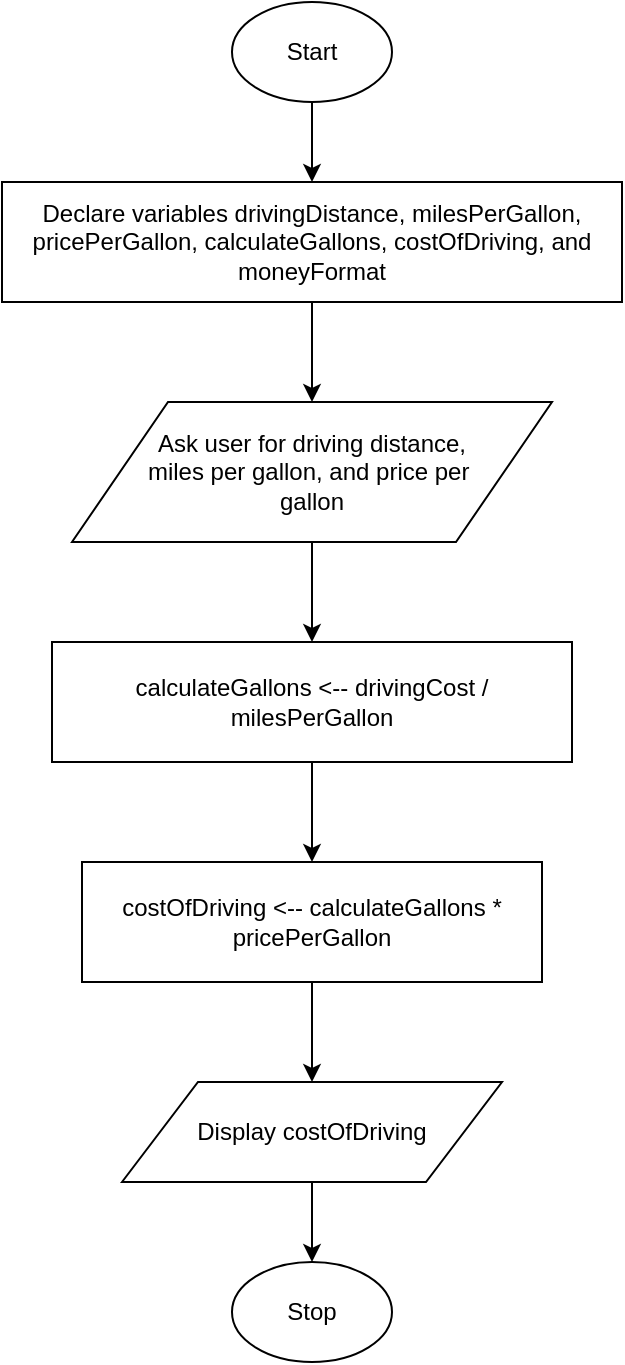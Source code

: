<mxfile version="12.5.3" type="device"><diagram id="C5RBs43oDa-KdzZeNtuy" name="Page-1"><mxGraphModel dx="1422" dy="822" grid="1" gridSize="10" guides="1" tooltips="1" connect="1" arrows="1" fold="1" page="1" pageScale="1" pageWidth="827" pageHeight="1169" math="0" shadow="0"><root><mxCell id="WIyWlLk6GJQsqaUBKTNV-0"/><mxCell id="WIyWlLk6GJQsqaUBKTNV-1" parent="WIyWlLk6GJQsqaUBKTNV-0"/><mxCell id="48XU2f8LdsbtYxNTf_K3-2" style="edgeStyle=orthogonalEdgeStyle;rounded=0;orthogonalLoop=1;jettySize=auto;html=1;" edge="1" parent="WIyWlLk6GJQsqaUBKTNV-1" source="48XU2f8LdsbtYxNTf_K3-1"><mxGeometry relative="1" as="geometry"><mxPoint x="220" y="180" as="targetPoint"/></mxGeometry></mxCell><mxCell id="48XU2f8LdsbtYxNTf_K3-1" value="Start" style="ellipse;whiteSpace=wrap;html=1;" vertex="1" parent="WIyWlLk6GJQsqaUBKTNV-1"><mxGeometry x="180" y="90" width="80" height="50" as="geometry"/></mxCell><mxCell id="48XU2f8LdsbtYxNTf_K3-4" style="edgeStyle=orthogonalEdgeStyle;rounded=0;orthogonalLoop=1;jettySize=auto;html=1;" edge="1" parent="WIyWlLk6GJQsqaUBKTNV-1" source="48XU2f8LdsbtYxNTf_K3-3"><mxGeometry relative="1" as="geometry"><mxPoint x="220" y="290" as="targetPoint"/></mxGeometry></mxCell><mxCell id="48XU2f8LdsbtYxNTf_K3-3" value="Declare variables drivingDistance, milesPerGallon, pricePerGallon, calculateGallons, costOfDriving, and moneyFormat" style="rounded=0;whiteSpace=wrap;html=1;" vertex="1" parent="WIyWlLk6GJQsqaUBKTNV-1"><mxGeometry x="65" y="180" width="310" height="60" as="geometry"/></mxCell><mxCell id="48XU2f8LdsbtYxNTf_K3-6" style="edgeStyle=orthogonalEdgeStyle;rounded=0;orthogonalLoop=1;jettySize=auto;html=1;" edge="1" parent="WIyWlLk6GJQsqaUBKTNV-1" source="48XU2f8LdsbtYxNTf_K3-5"><mxGeometry relative="1" as="geometry"><mxPoint x="220" y="410" as="targetPoint"/></mxGeometry></mxCell><mxCell id="48XU2f8LdsbtYxNTf_K3-5" value="Ask user for driving distance,&lt;br&gt;miles per gallon, and price per&amp;nbsp;&lt;br&gt;gallon" style="shape=parallelogram;perimeter=parallelogramPerimeter;whiteSpace=wrap;html=1;" vertex="1" parent="WIyWlLk6GJQsqaUBKTNV-1"><mxGeometry x="100" y="290" width="240" height="70" as="geometry"/></mxCell><mxCell id="48XU2f8LdsbtYxNTf_K3-8" style="edgeStyle=orthogonalEdgeStyle;rounded=0;orthogonalLoop=1;jettySize=auto;html=1;" edge="1" parent="WIyWlLk6GJQsqaUBKTNV-1" source="48XU2f8LdsbtYxNTf_K3-7"><mxGeometry relative="1" as="geometry"><mxPoint x="220" y="520" as="targetPoint"/></mxGeometry></mxCell><mxCell id="48XU2f8LdsbtYxNTf_K3-7" value="calculateGallons &amp;lt;-- drivingCost / milesPerGallon" style="rounded=0;whiteSpace=wrap;html=1;" vertex="1" parent="WIyWlLk6GJQsqaUBKTNV-1"><mxGeometry x="90" y="410" width="260" height="60" as="geometry"/></mxCell><mxCell id="48XU2f8LdsbtYxNTf_K3-11" style="edgeStyle=orthogonalEdgeStyle;rounded=0;orthogonalLoop=1;jettySize=auto;html=1;" edge="1" parent="WIyWlLk6GJQsqaUBKTNV-1" source="48XU2f8LdsbtYxNTf_K3-9"><mxGeometry relative="1" as="geometry"><mxPoint x="220" y="630" as="targetPoint"/></mxGeometry></mxCell><mxCell id="48XU2f8LdsbtYxNTf_K3-9" value="costOfDriving &amp;lt;-- calculateGallons * pricePerGallon" style="rounded=0;whiteSpace=wrap;html=1;" vertex="1" parent="WIyWlLk6GJQsqaUBKTNV-1"><mxGeometry x="105" y="520" width="230" height="60" as="geometry"/></mxCell><mxCell id="48XU2f8LdsbtYxNTf_K3-12" style="edgeStyle=orthogonalEdgeStyle;rounded=0;orthogonalLoop=1;jettySize=auto;html=1;" edge="1" parent="WIyWlLk6GJQsqaUBKTNV-1" source="48XU2f8LdsbtYxNTf_K3-10"><mxGeometry relative="1" as="geometry"><mxPoint x="220" y="720" as="targetPoint"/></mxGeometry></mxCell><mxCell id="48XU2f8LdsbtYxNTf_K3-10" value="Display costOfDriving" style="shape=parallelogram;perimeter=parallelogramPerimeter;whiteSpace=wrap;html=1;" vertex="1" parent="WIyWlLk6GJQsqaUBKTNV-1"><mxGeometry x="125" y="630" width="190" height="50" as="geometry"/></mxCell><mxCell id="48XU2f8LdsbtYxNTf_K3-13" value="Stop" style="ellipse;whiteSpace=wrap;html=1;" vertex="1" parent="WIyWlLk6GJQsqaUBKTNV-1"><mxGeometry x="180" y="720" width="80" height="50" as="geometry"/></mxCell></root></mxGraphModel></diagram></mxfile>